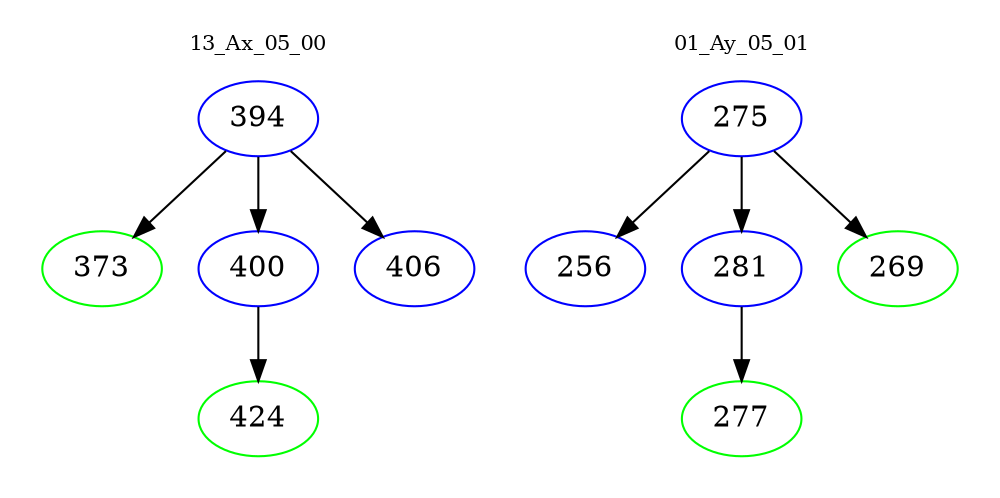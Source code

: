 digraph{
subgraph cluster_0 {
color = white
label = "13_Ax_05_00";
fontsize=10;
T0_394 [label="394", color="blue"]
T0_394 -> T0_373 [color="black"]
T0_373 [label="373", color="green"]
T0_394 -> T0_400 [color="black"]
T0_400 [label="400", color="blue"]
T0_400 -> T0_424 [color="black"]
T0_424 [label="424", color="green"]
T0_394 -> T0_406 [color="black"]
T0_406 [label="406", color="blue"]
}
subgraph cluster_1 {
color = white
label = "01_Ay_05_01";
fontsize=10;
T1_275 [label="275", color="blue"]
T1_275 -> T1_256 [color="black"]
T1_256 [label="256", color="blue"]
T1_275 -> T1_281 [color="black"]
T1_281 [label="281", color="blue"]
T1_281 -> T1_277 [color="black"]
T1_277 [label="277", color="green"]
T1_275 -> T1_269 [color="black"]
T1_269 [label="269", color="green"]
}
}
